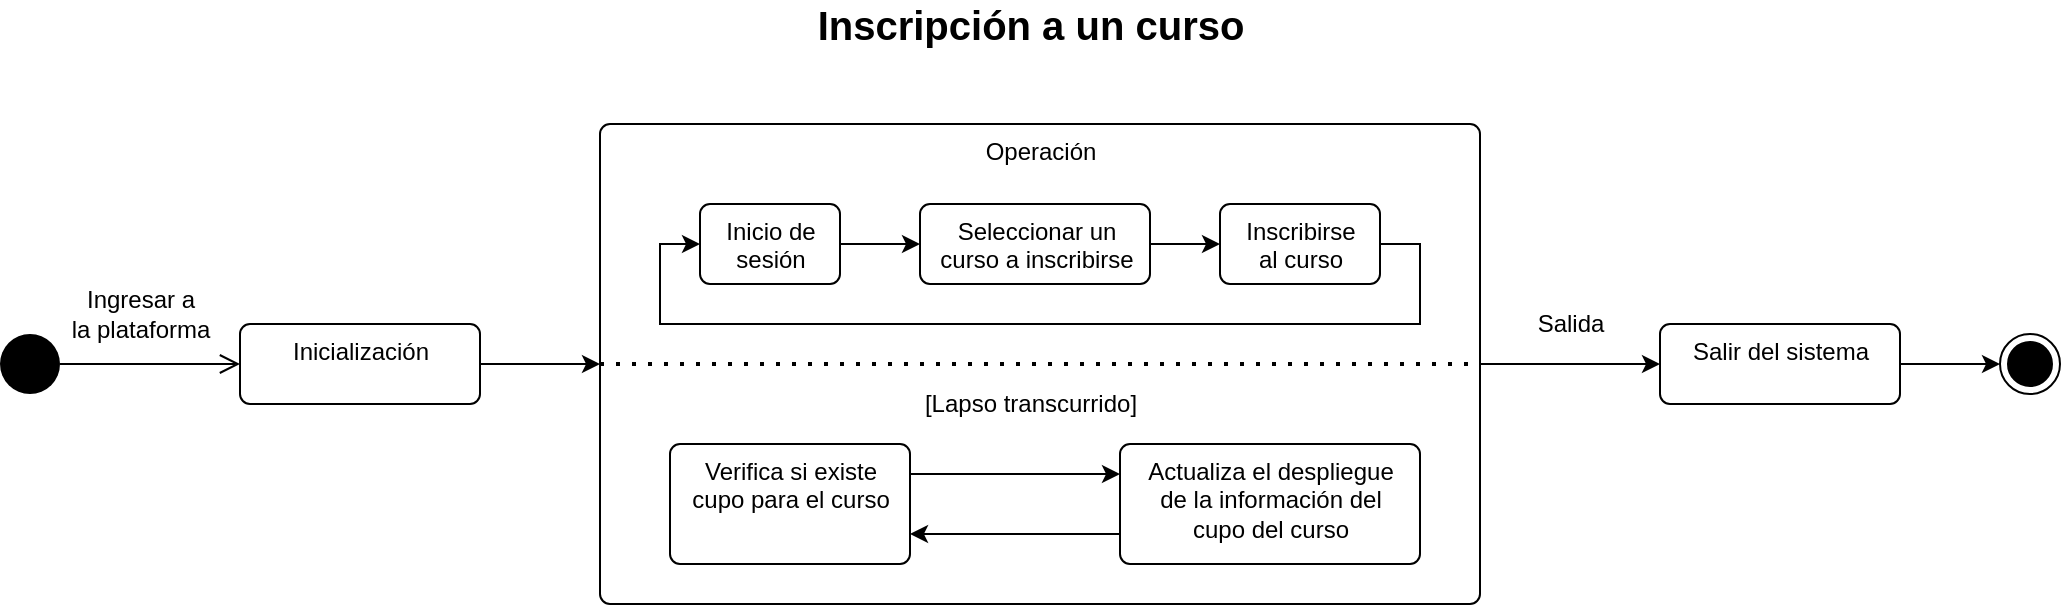 <mxfile>
    <diagram id="-3NWmFPrf3wOoxgFoun6" name="Page-1">
        <mxGraphModel dx="842" dy="610" grid="1" gridSize="10" guides="1" tooltips="1" connect="1" arrows="1" fold="1" page="1" pageScale="1" pageWidth="827" pageHeight="1169" math="0" shadow="0">
            <root>
                <mxCell id="0"/>
                <mxCell id="1" parent="0"/>
                <mxCell id="30" style="edgeStyle=orthogonalEdgeStyle;rounded=0;orthogonalLoop=1;jettySize=auto;html=1;entryX=0;entryY=0.5;entryDx=0;entryDy=0;strokeColor=#000000;" edge="1" parent="1" source="15" target="29">
                    <mxGeometry relative="1" as="geometry"/>
                </mxCell>
                <mxCell id="15" value="Operación" style="html=1;align=center;verticalAlign=top;rounded=1;absoluteArcSize=1;arcSize=10;dashed=0;strokeColor=#000000;" vertex="1" parent="1">
                    <mxGeometry x="380" y="80" width="440" height="240" as="geometry"/>
                </mxCell>
                <mxCell id="3" value="" style="edgeStyle=orthogonalEdgeStyle;html=1;verticalAlign=bottom;endArrow=open;endSize=8;strokeColor=#000000;entryX=0;entryY=0.5;entryDx=0;entryDy=0;exitX=1;exitY=0.5;exitDx=0;exitDy=0;" edge="1" source="7" parent="1" target="5">
                    <mxGeometry relative="1" as="geometry">
                        <mxPoint x="150" y="145" as="targetPoint"/>
                        <mxPoint x="130" y="140" as="sourcePoint"/>
                    </mxGeometry>
                </mxCell>
                <mxCell id="4" value="&lt;font style=&quot;font-size: 20px&quot;&gt;&lt;b&gt;Inscripción a un curso&lt;/b&gt;&lt;/font&gt;" style="text;html=1;align=center;verticalAlign=middle;resizable=0;points=[];autosize=1;" vertex="1" parent="1">
                    <mxGeometry x="480" y="20" width="230" height="20" as="geometry"/>
                </mxCell>
                <mxCell id="19" style="edgeStyle=orthogonalEdgeStyle;rounded=0;orthogonalLoop=1;jettySize=auto;html=1;entryX=0;entryY=0.5;entryDx=0;entryDy=0;strokeColor=#000000;" edge="1" parent="1" source="5" target="15">
                    <mxGeometry relative="1" as="geometry"/>
                </mxCell>
                <mxCell id="5" value="Inicialización" style="html=1;align=center;verticalAlign=top;rounded=1;absoluteArcSize=1;arcSize=10;dashed=0;strokeColor=#000000;" vertex="1" parent="1">
                    <mxGeometry x="200" y="180" width="120" height="40" as="geometry"/>
                </mxCell>
                <mxCell id="6" value="Ingresar a &lt;br&gt;la plataforma" style="text;html=1;align=center;verticalAlign=middle;resizable=0;points=[];autosize=1;" vertex="1" parent="1">
                    <mxGeometry x="110" y="160" width="80" height="30" as="geometry"/>
                </mxCell>
                <mxCell id="7" value="" style="ellipse;fillColor=#000000;strokeColor=none;" vertex="1" parent="1">
                    <mxGeometry x="80" y="185" width="30" height="30" as="geometry"/>
                </mxCell>
                <mxCell id="21" style="edgeStyle=orthogonalEdgeStyle;rounded=0;orthogonalLoop=1;jettySize=auto;html=1;entryX=0;entryY=0.5;entryDx=0;entryDy=0;strokeColor=#000000;" edge="1" parent="1" source="16" target="17">
                    <mxGeometry relative="1" as="geometry"/>
                </mxCell>
                <mxCell id="16" value="Inicio de &lt;br&gt;sesión" style="html=1;align=center;verticalAlign=top;rounded=1;absoluteArcSize=1;arcSize=10;dashed=0;strokeColor=#000000;" vertex="1" parent="1">
                    <mxGeometry x="430" y="120" width="70" height="40" as="geometry"/>
                </mxCell>
                <mxCell id="22" style="edgeStyle=orthogonalEdgeStyle;rounded=0;orthogonalLoop=1;jettySize=auto;html=1;entryX=0;entryY=0.5;entryDx=0;entryDy=0;strokeColor=#000000;" edge="1" parent="1" source="17" target="18">
                    <mxGeometry relative="1" as="geometry"/>
                </mxCell>
                <mxCell id="17" value="Seleccionar un &lt;br&gt;curso a inscribirse" style="html=1;align=center;verticalAlign=top;rounded=1;absoluteArcSize=1;arcSize=10;dashed=0;strokeColor=#000000;" vertex="1" parent="1">
                    <mxGeometry x="540" y="120" width="115" height="40" as="geometry"/>
                </mxCell>
                <mxCell id="23" style="edgeStyle=orthogonalEdgeStyle;rounded=0;orthogonalLoop=1;jettySize=auto;html=1;entryX=0;entryY=0.5;entryDx=0;entryDy=0;strokeColor=#000000;" edge="1" parent="1" source="18" target="16">
                    <mxGeometry relative="1" as="geometry">
                        <Array as="points">
                            <mxPoint x="790" y="140"/>
                            <mxPoint x="790" y="180"/>
                            <mxPoint x="410" y="180"/>
                            <mxPoint x="410" y="140"/>
                        </Array>
                    </mxGeometry>
                </mxCell>
                <mxCell id="18" value="Inscribirse &lt;br&gt;al curso" style="html=1;align=center;verticalAlign=top;rounded=1;absoluteArcSize=1;arcSize=10;dashed=0;strokeColor=#000000;" vertex="1" parent="1">
                    <mxGeometry x="690" y="120" width="80" height="40" as="geometry"/>
                </mxCell>
                <mxCell id="20" value="" style="endArrow=none;dashed=1;html=1;dashPattern=1 3;strokeWidth=2;exitX=0;exitY=0.5;exitDx=0;exitDy=0;entryX=1;entryY=0.5;entryDx=0;entryDy=0;" edge="1" parent="1" source="15" target="15">
                    <mxGeometry width="50" height="50" relative="1" as="geometry">
                        <mxPoint x="560" y="230" as="sourcePoint"/>
                        <mxPoint x="610" y="180" as="targetPoint"/>
                    </mxGeometry>
                </mxCell>
                <mxCell id="24" value="Verifica si existe &lt;br&gt;cupo para el curso" style="html=1;align=center;verticalAlign=top;rounded=1;absoluteArcSize=1;arcSize=10;dashed=0;strokeColor=#000000;" vertex="1" parent="1">
                    <mxGeometry x="415" y="240" width="120" height="60" as="geometry"/>
                </mxCell>
                <mxCell id="25" value="Actualiza el despliegue &lt;br&gt;de la información del &lt;br&gt;cupo del curso" style="html=1;align=center;verticalAlign=top;rounded=1;absoluteArcSize=1;arcSize=10;dashed=0;strokeColor=#000000;" vertex="1" parent="1">
                    <mxGeometry x="640" y="240" width="150" height="60" as="geometry"/>
                </mxCell>
                <mxCell id="27" value="" style="endArrow=classic;html=1;strokeColor=#000000;exitX=1;exitY=0.25;exitDx=0;exitDy=0;entryX=0;entryY=0.25;entryDx=0;entryDy=0;" edge="1" parent="1" source="24" target="25">
                    <mxGeometry width="50" height="50" relative="1" as="geometry">
                        <mxPoint x="560" y="230" as="sourcePoint"/>
                        <mxPoint x="610" y="180" as="targetPoint"/>
                    </mxGeometry>
                </mxCell>
                <mxCell id="28" value="" style="endArrow=classic;html=1;strokeColor=#000000;exitX=0;exitY=0.75;exitDx=0;exitDy=0;entryX=1;entryY=0.75;entryDx=0;entryDy=0;" edge="1" parent="1" source="25" target="24">
                    <mxGeometry width="50" height="50" relative="1" as="geometry">
                        <mxPoint x="560" y="230" as="sourcePoint"/>
                        <mxPoint x="610" y="180" as="targetPoint"/>
                    </mxGeometry>
                </mxCell>
                <mxCell id="32" style="edgeStyle=orthogonalEdgeStyle;rounded=0;orthogonalLoop=1;jettySize=auto;html=1;entryX=0;entryY=0.5;entryDx=0;entryDy=0;strokeColor=#000000;" edge="1" parent="1" source="29" target="31">
                    <mxGeometry relative="1" as="geometry"/>
                </mxCell>
                <mxCell id="29" value="Salir del sistema" style="html=1;align=center;verticalAlign=top;rounded=1;absoluteArcSize=1;arcSize=10;dashed=0;strokeColor=#000000;" vertex="1" parent="1">
                    <mxGeometry x="910" y="180" width="120" height="40" as="geometry"/>
                </mxCell>
                <mxCell id="31" value="" style="ellipse;html=1;shape=endState;fillColor=#000000;strokeColor=#000000;" vertex="1" parent="1">
                    <mxGeometry x="1080" y="185" width="30" height="30" as="geometry"/>
                </mxCell>
                <mxCell id="33" value="Salida" style="text;html=1;align=center;verticalAlign=middle;resizable=0;points=[];autosize=1;" vertex="1" parent="1">
                    <mxGeometry x="840" y="170" width="50" height="20" as="geometry"/>
                </mxCell>
                <mxCell id="34" value="[Lapso transcurrido]" style="text;html=1;align=center;verticalAlign=middle;resizable=0;points=[];autosize=1;" vertex="1" parent="1">
                    <mxGeometry x="535" y="210" width="120" height="20" as="geometry"/>
                </mxCell>
            </root>
        </mxGraphModel>
    </diagram>
</mxfile>